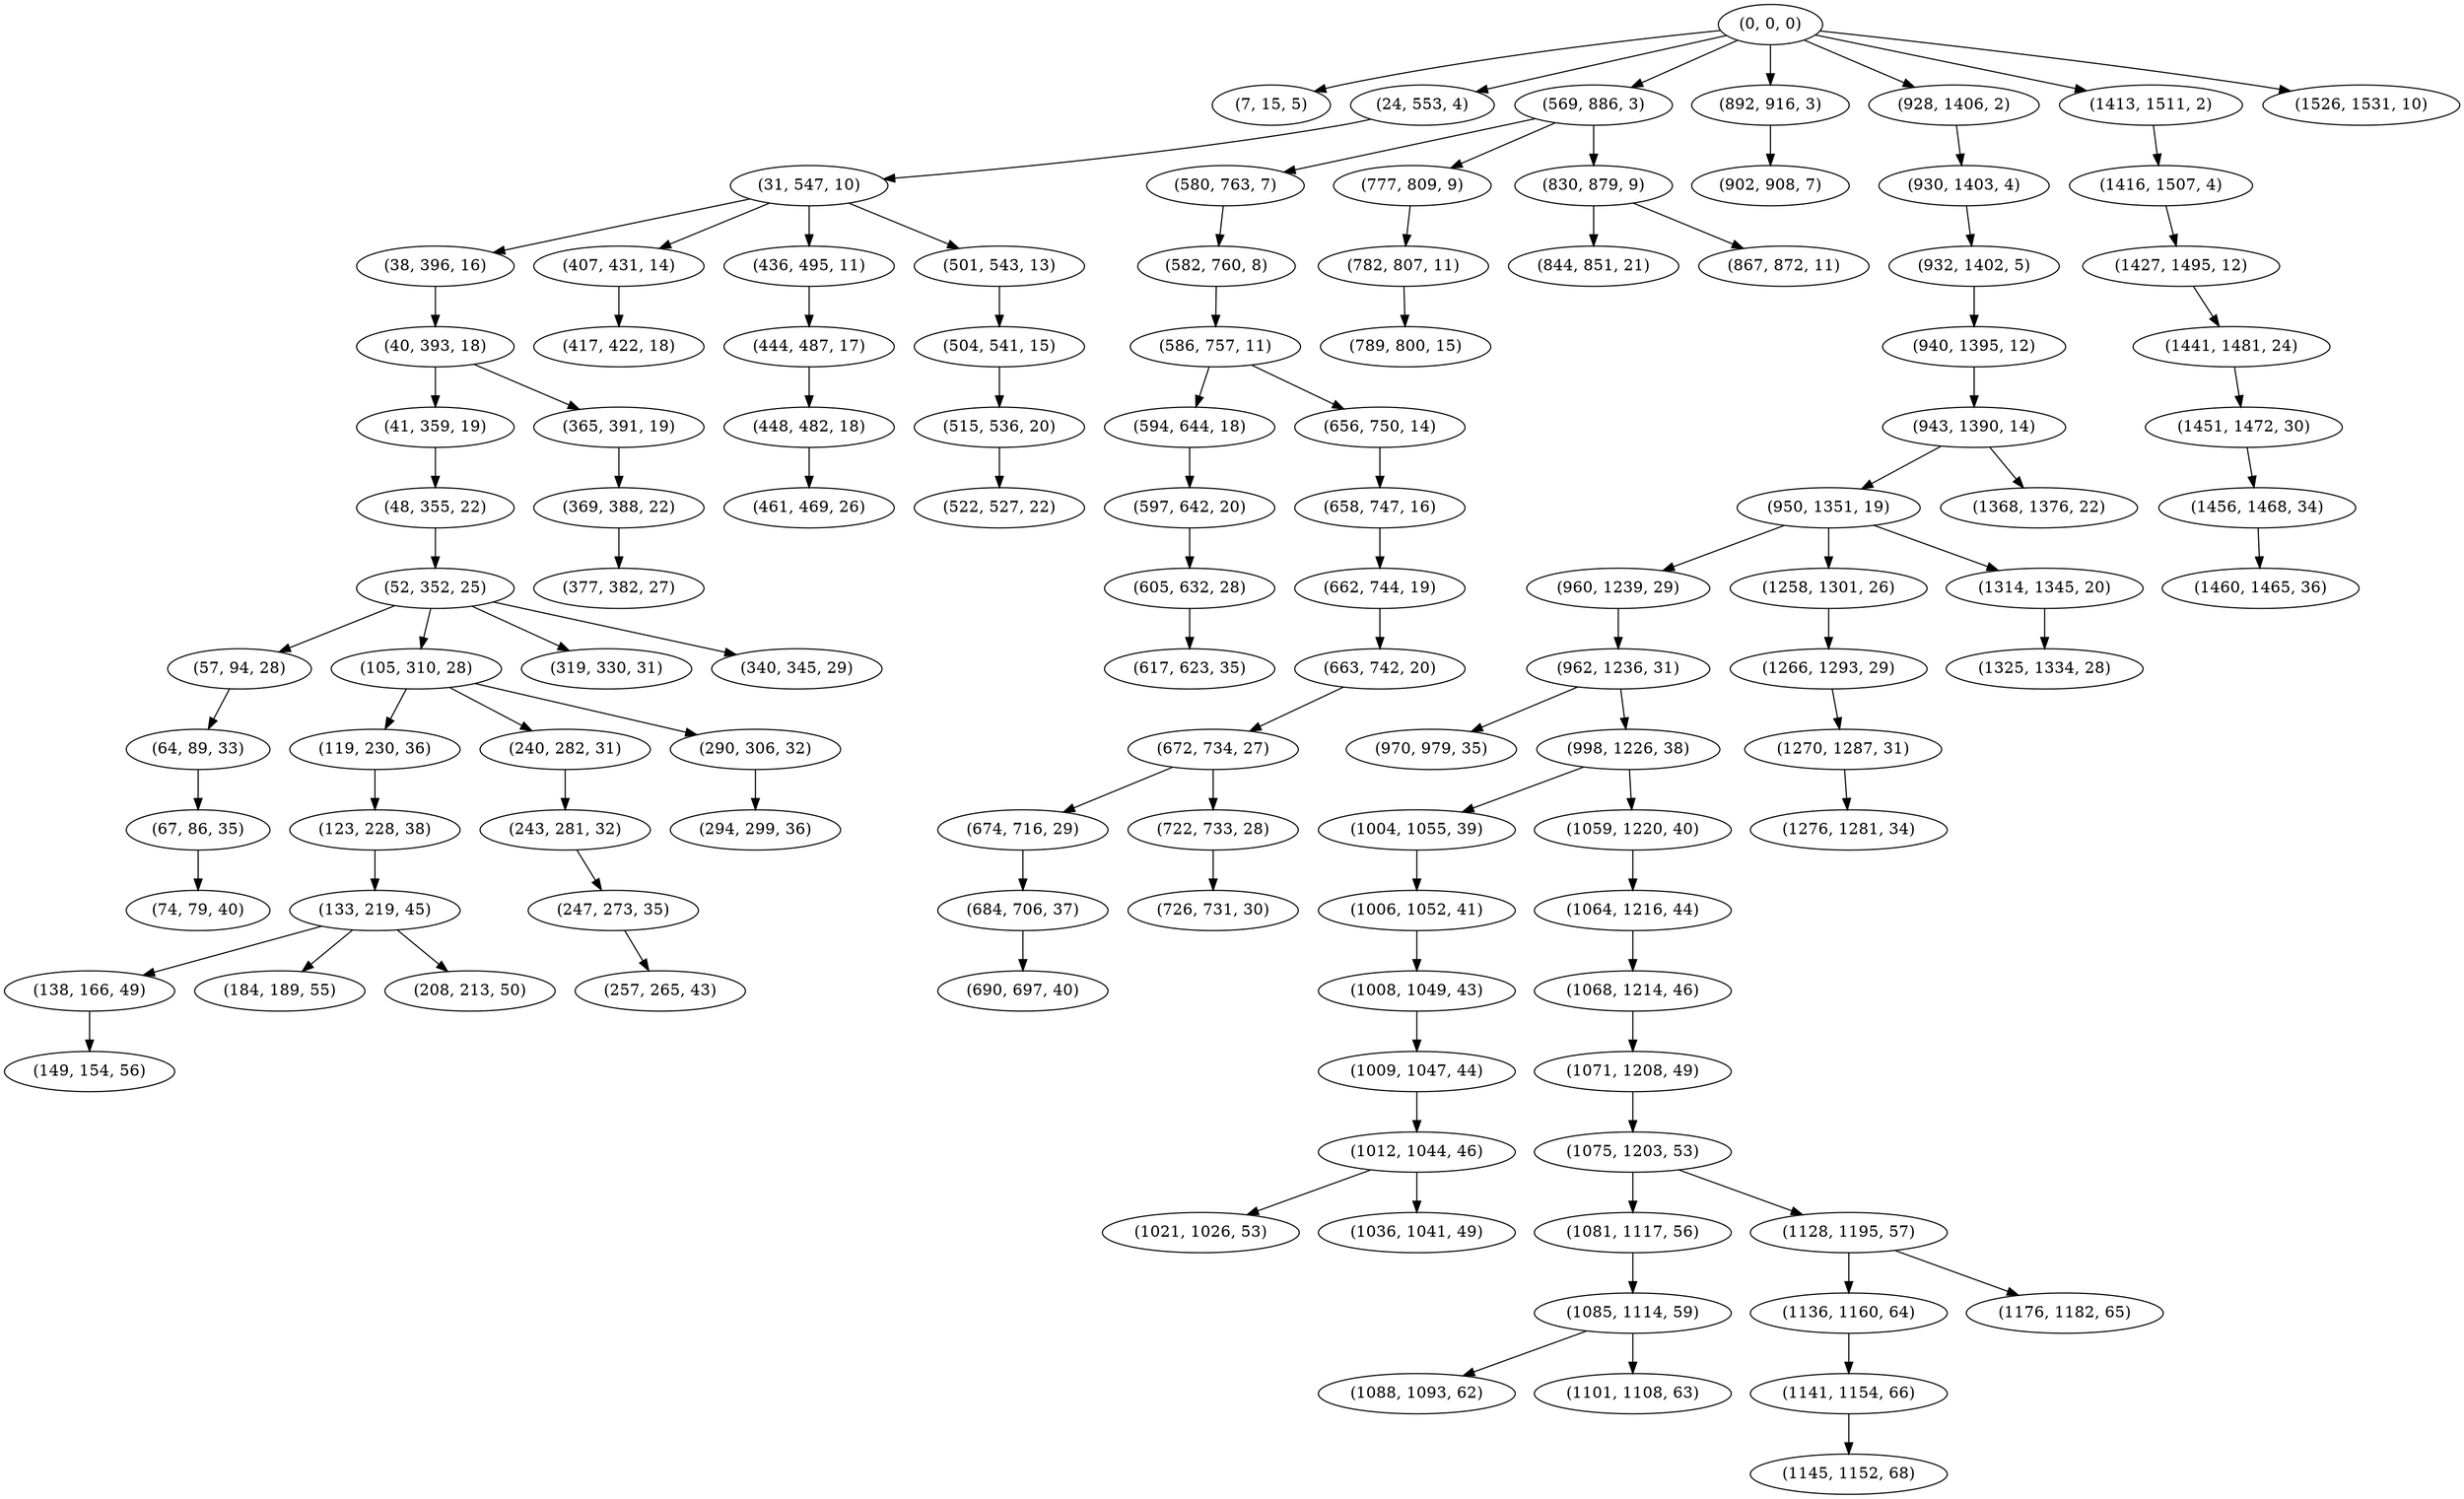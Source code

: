 digraph tree {
    "(0, 0, 0)";
    "(7, 15, 5)";
    "(24, 553, 4)";
    "(31, 547, 10)";
    "(38, 396, 16)";
    "(40, 393, 18)";
    "(41, 359, 19)";
    "(48, 355, 22)";
    "(52, 352, 25)";
    "(57, 94, 28)";
    "(64, 89, 33)";
    "(67, 86, 35)";
    "(74, 79, 40)";
    "(105, 310, 28)";
    "(119, 230, 36)";
    "(123, 228, 38)";
    "(133, 219, 45)";
    "(138, 166, 49)";
    "(149, 154, 56)";
    "(184, 189, 55)";
    "(208, 213, 50)";
    "(240, 282, 31)";
    "(243, 281, 32)";
    "(247, 273, 35)";
    "(257, 265, 43)";
    "(290, 306, 32)";
    "(294, 299, 36)";
    "(319, 330, 31)";
    "(340, 345, 29)";
    "(365, 391, 19)";
    "(369, 388, 22)";
    "(377, 382, 27)";
    "(407, 431, 14)";
    "(417, 422, 18)";
    "(436, 495, 11)";
    "(444, 487, 17)";
    "(448, 482, 18)";
    "(461, 469, 26)";
    "(501, 543, 13)";
    "(504, 541, 15)";
    "(515, 536, 20)";
    "(522, 527, 22)";
    "(569, 886, 3)";
    "(580, 763, 7)";
    "(582, 760, 8)";
    "(586, 757, 11)";
    "(594, 644, 18)";
    "(597, 642, 20)";
    "(605, 632, 28)";
    "(617, 623, 35)";
    "(656, 750, 14)";
    "(658, 747, 16)";
    "(662, 744, 19)";
    "(663, 742, 20)";
    "(672, 734, 27)";
    "(674, 716, 29)";
    "(684, 706, 37)";
    "(690, 697, 40)";
    "(722, 733, 28)";
    "(726, 731, 30)";
    "(777, 809, 9)";
    "(782, 807, 11)";
    "(789, 800, 15)";
    "(830, 879, 9)";
    "(844, 851, 21)";
    "(867, 872, 11)";
    "(892, 916, 3)";
    "(902, 908, 7)";
    "(928, 1406, 2)";
    "(930, 1403, 4)";
    "(932, 1402, 5)";
    "(940, 1395, 12)";
    "(943, 1390, 14)";
    "(950, 1351, 19)";
    "(960, 1239, 29)";
    "(962, 1236, 31)";
    "(970, 979, 35)";
    "(998, 1226, 38)";
    "(1004, 1055, 39)";
    "(1006, 1052, 41)";
    "(1008, 1049, 43)";
    "(1009, 1047, 44)";
    "(1012, 1044, 46)";
    "(1021, 1026, 53)";
    "(1036, 1041, 49)";
    "(1059, 1220, 40)";
    "(1064, 1216, 44)";
    "(1068, 1214, 46)";
    "(1071, 1208, 49)";
    "(1075, 1203, 53)";
    "(1081, 1117, 56)";
    "(1085, 1114, 59)";
    "(1088, 1093, 62)";
    "(1101, 1108, 63)";
    "(1128, 1195, 57)";
    "(1136, 1160, 64)";
    "(1141, 1154, 66)";
    "(1145, 1152, 68)";
    "(1176, 1182, 65)";
    "(1258, 1301, 26)";
    "(1266, 1293, 29)";
    "(1270, 1287, 31)";
    "(1276, 1281, 34)";
    "(1314, 1345, 20)";
    "(1325, 1334, 28)";
    "(1368, 1376, 22)";
    "(1413, 1511, 2)";
    "(1416, 1507, 4)";
    "(1427, 1495, 12)";
    "(1441, 1481, 24)";
    "(1451, 1472, 30)";
    "(1456, 1468, 34)";
    "(1460, 1465, 36)";
    "(1526, 1531, 10)";
    "(0, 0, 0)" -> "(7, 15, 5)";
    "(0, 0, 0)" -> "(24, 553, 4)";
    "(0, 0, 0)" -> "(569, 886, 3)";
    "(0, 0, 0)" -> "(892, 916, 3)";
    "(0, 0, 0)" -> "(928, 1406, 2)";
    "(0, 0, 0)" -> "(1413, 1511, 2)";
    "(0, 0, 0)" -> "(1526, 1531, 10)";
    "(24, 553, 4)" -> "(31, 547, 10)";
    "(31, 547, 10)" -> "(38, 396, 16)";
    "(31, 547, 10)" -> "(407, 431, 14)";
    "(31, 547, 10)" -> "(436, 495, 11)";
    "(31, 547, 10)" -> "(501, 543, 13)";
    "(38, 396, 16)" -> "(40, 393, 18)";
    "(40, 393, 18)" -> "(41, 359, 19)";
    "(40, 393, 18)" -> "(365, 391, 19)";
    "(41, 359, 19)" -> "(48, 355, 22)";
    "(48, 355, 22)" -> "(52, 352, 25)";
    "(52, 352, 25)" -> "(57, 94, 28)";
    "(52, 352, 25)" -> "(105, 310, 28)";
    "(52, 352, 25)" -> "(319, 330, 31)";
    "(52, 352, 25)" -> "(340, 345, 29)";
    "(57, 94, 28)" -> "(64, 89, 33)";
    "(64, 89, 33)" -> "(67, 86, 35)";
    "(67, 86, 35)" -> "(74, 79, 40)";
    "(105, 310, 28)" -> "(119, 230, 36)";
    "(105, 310, 28)" -> "(240, 282, 31)";
    "(105, 310, 28)" -> "(290, 306, 32)";
    "(119, 230, 36)" -> "(123, 228, 38)";
    "(123, 228, 38)" -> "(133, 219, 45)";
    "(133, 219, 45)" -> "(138, 166, 49)";
    "(133, 219, 45)" -> "(184, 189, 55)";
    "(133, 219, 45)" -> "(208, 213, 50)";
    "(138, 166, 49)" -> "(149, 154, 56)";
    "(240, 282, 31)" -> "(243, 281, 32)";
    "(243, 281, 32)" -> "(247, 273, 35)";
    "(247, 273, 35)" -> "(257, 265, 43)";
    "(290, 306, 32)" -> "(294, 299, 36)";
    "(365, 391, 19)" -> "(369, 388, 22)";
    "(369, 388, 22)" -> "(377, 382, 27)";
    "(407, 431, 14)" -> "(417, 422, 18)";
    "(436, 495, 11)" -> "(444, 487, 17)";
    "(444, 487, 17)" -> "(448, 482, 18)";
    "(448, 482, 18)" -> "(461, 469, 26)";
    "(501, 543, 13)" -> "(504, 541, 15)";
    "(504, 541, 15)" -> "(515, 536, 20)";
    "(515, 536, 20)" -> "(522, 527, 22)";
    "(569, 886, 3)" -> "(580, 763, 7)";
    "(569, 886, 3)" -> "(777, 809, 9)";
    "(569, 886, 3)" -> "(830, 879, 9)";
    "(580, 763, 7)" -> "(582, 760, 8)";
    "(582, 760, 8)" -> "(586, 757, 11)";
    "(586, 757, 11)" -> "(594, 644, 18)";
    "(586, 757, 11)" -> "(656, 750, 14)";
    "(594, 644, 18)" -> "(597, 642, 20)";
    "(597, 642, 20)" -> "(605, 632, 28)";
    "(605, 632, 28)" -> "(617, 623, 35)";
    "(656, 750, 14)" -> "(658, 747, 16)";
    "(658, 747, 16)" -> "(662, 744, 19)";
    "(662, 744, 19)" -> "(663, 742, 20)";
    "(663, 742, 20)" -> "(672, 734, 27)";
    "(672, 734, 27)" -> "(674, 716, 29)";
    "(672, 734, 27)" -> "(722, 733, 28)";
    "(674, 716, 29)" -> "(684, 706, 37)";
    "(684, 706, 37)" -> "(690, 697, 40)";
    "(722, 733, 28)" -> "(726, 731, 30)";
    "(777, 809, 9)" -> "(782, 807, 11)";
    "(782, 807, 11)" -> "(789, 800, 15)";
    "(830, 879, 9)" -> "(844, 851, 21)";
    "(830, 879, 9)" -> "(867, 872, 11)";
    "(892, 916, 3)" -> "(902, 908, 7)";
    "(928, 1406, 2)" -> "(930, 1403, 4)";
    "(930, 1403, 4)" -> "(932, 1402, 5)";
    "(932, 1402, 5)" -> "(940, 1395, 12)";
    "(940, 1395, 12)" -> "(943, 1390, 14)";
    "(943, 1390, 14)" -> "(950, 1351, 19)";
    "(943, 1390, 14)" -> "(1368, 1376, 22)";
    "(950, 1351, 19)" -> "(960, 1239, 29)";
    "(950, 1351, 19)" -> "(1258, 1301, 26)";
    "(950, 1351, 19)" -> "(1314, 1345, 20)";
    "(960, 1239, 29)" -> "(962, 1236, 31)";
    "(962, 1236, 31)" -> "(970, 979, 35)";
    "(962, 1236, 31)" -> "(998, 1226, 38)";
    "(998, 1226, 38)" -> "(1004, 1055, 39)";
    "(998, 1226, 38)" -> "(1059, 1220, 40)";
    "(1004, 1055, 39)" -> "(1006, 1052, 41)";
    "(1006, 1052, 41)" -> "(1008, 1049, 43)";
    "(1008, 1049, 43)" -> "(1009, 1047, 44)";
    "(1009, 1047, 44)" -> "(1012, 1044, 46)";
    "(1012, 1044, 46)" -> "(1021, 1026, 53)";
    "(1012, 1044, 46)" -> "(1036, 1041, 49)";
    "(1059, 1220, 40)" -> "(1064, 1216, 44)";
    "(1064, 1216, 44)" -> "(1068, 1214, 46)";
    "(1068, 1214, 46)" -> "(1071, 1208, 49)";
    "(1071, 1208, 49)" -> "(1075, 1203, 53)";
    "(1075, 1203, 53)" -> "(1081, 1117, 56)";
    "(1075, 1203, 53)" -> "(1128, 1195, 57)";
    "(1081, 1117, 56)" -> "(1085, 1114, 59)";
    "(1085, 1114, 59)" -> "(1088, 1093, 62)";
    "(1085, 1114, 59)" -> "(1101, 1108, 63)";
    "(1128, 1195, 57)" -> "(1136, 1160, 64)";
    "(1128, 1195, 57)" -> "(1176, 1182, 65)";
    "(1136, 1160, 64)" -> "(1141, 1154, 66)";
    "(1141, 1154, 66)" -> "(1145, 1152, 68)";
    "(1258, 1301, 26)" -> "(1266, 1293, 29)";
    "(1266, 1293, 29)" -> "(1270, 1287, 31)";
    "(1270, 1287, 31)" -> "(1276, 1281, 34)";
    "(1314, 1345, 20)" -> "(1325, 1334, 28)";
    "(1413, 1511, 2)" -> "(1416, 1507, 4)";
    "(1416, 1507, 4)" -> "(1427, 1495, 12)";
    "(1427, 1495, 12)" -> "(1441, 1481, 24)";
    "(1441, 1481, 24)" -> "(1451, 1472, 30)";
    "(1451, 1472, 30)" -> "(1456, 1468, 34)";
    "(1456, 1468, 34)" -> "(1460, 1465, 36)";
}
